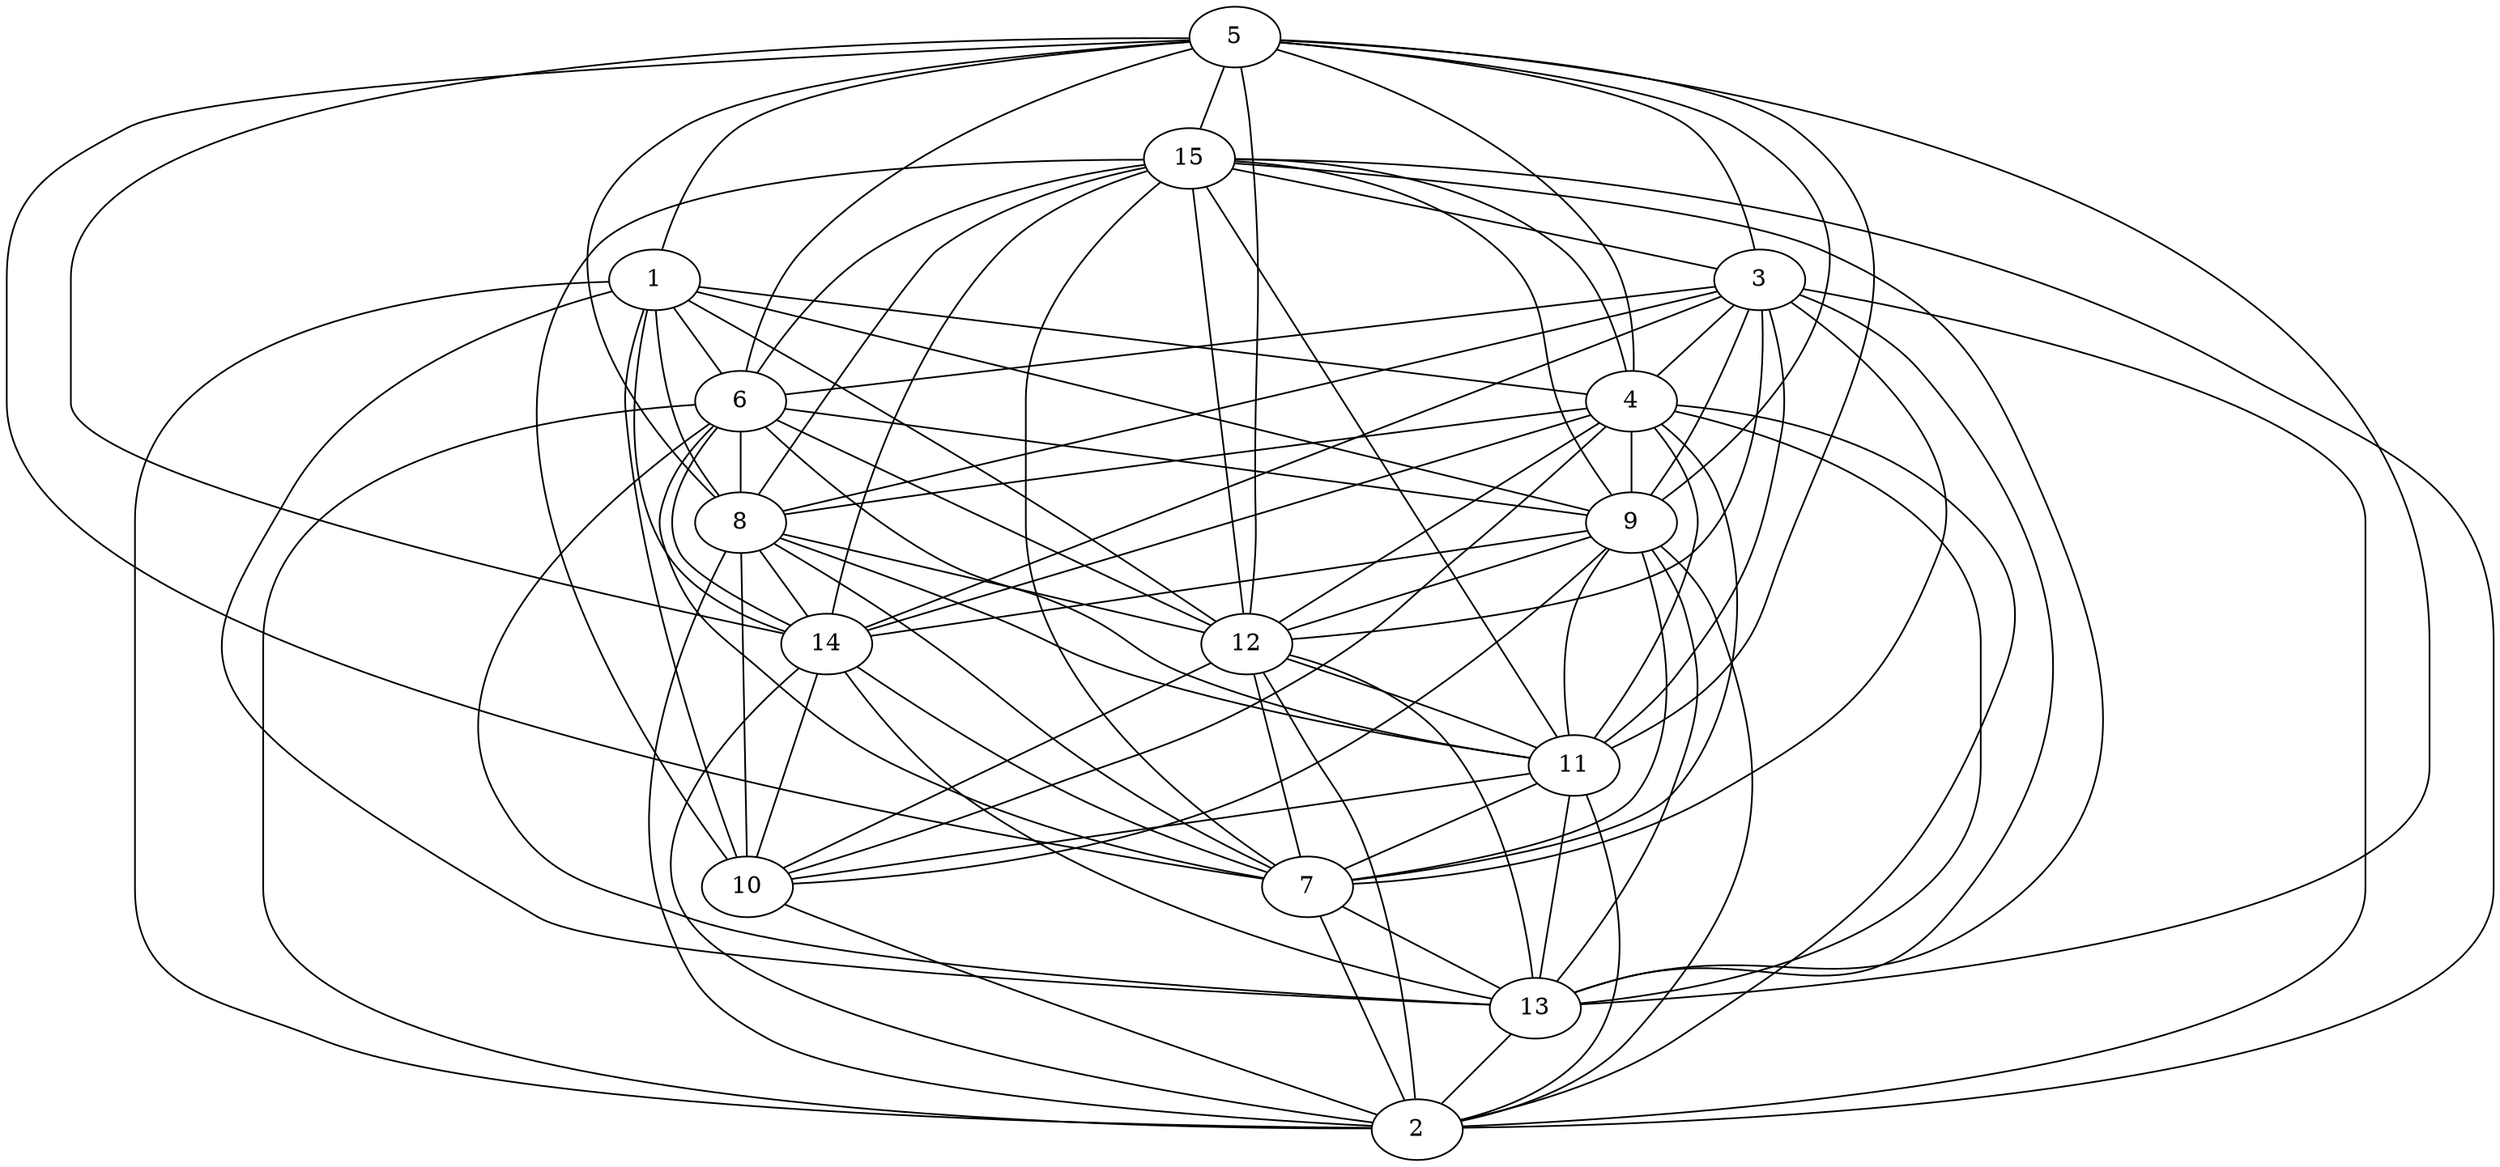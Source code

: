 strict graph{
5--15
5--1
5--3
5--4
5--6
5--8
5--9
5--14
5--12
5--11
5--7
5--13
15--5
15--10
15--3
15--4
15--6
15--8
15--9
15--14
15--12
15--11
15--7
15--13
15--2
1--5
1--10
1--4
1--6
1--8
1--9
1--14
1--12
1--13
1--2
3--5
3--15
3--4
3--6
3--8
3--9
3--14
3--12
3--11
3--7
3--13
3--2
4--5
4--10
4--15
4--1
4--3
4--8
4--9
4--14
4--12
4--11
4--7
4--13
4--2
6--5
6--15
6--1
6--3
6--8
6--9
6--14
6--12
6--11
6--7
6--13
6--2
8--5
8--10
8--15
8--1
8--3
8--4
8--6
8--14
8--12
8--11
8--7
8--2
9--5
9--10
9--15
9--1
9--3
9--4
9--6
9--14
9--12
9--11
9--7
9--13
9--2
14--5
14--10
14--15
14--1
14--3
14--4
14--6
14--8
14--9
14--7
14--13
14--2
12--5
12--10
12--15
12--1
12--3
12--4
12--6
12--8
12--9
12--11
12--7
12--13
12--2
11--5
11--10
11--15
11--3
11--4
11--6
11--8
11--9
11--12
11--7
11--13
11--2
7--5
7--15
7--3
7--4
7--6
7--8
7--9
7--14
7--12
7--11
7--13
7--2
13--5
13--15
13--1
13--3
13--4
13--6
13--9
13--14
13--12
13--11
13--7
13--2
10--15
10--1
10--4
10--8
10--9
10--14
10--12
10--11
10--2
2--10
2--15
2--1
2--3
2--4
2--6
2--8
2--9
2--14
2--12
2--11
2--7
2--13
}
